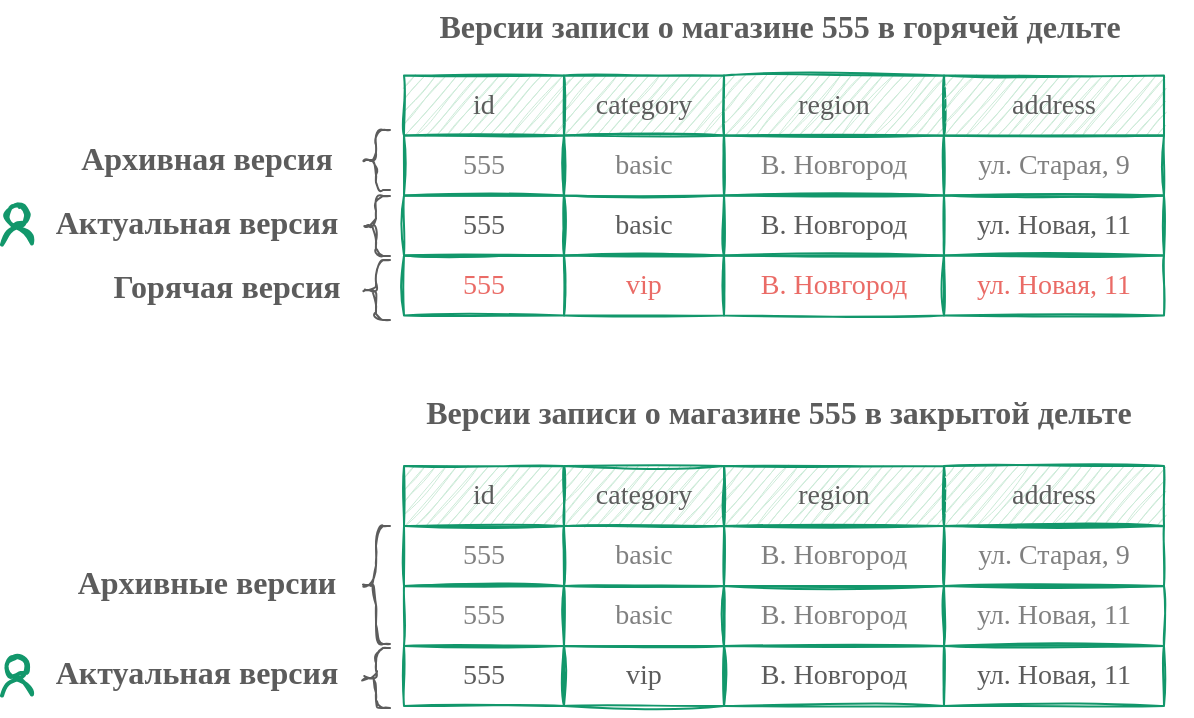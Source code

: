 <mxfile version="15.5.2" type="device"><diagram id="NB3FMScCuCsRpqZ6wo85" name="Page-1"><mxGraphModel dx="1182" dy="10587" grid="1" gridSize="10" guides="1" tooltips="1" connect="1" arrows="1" fold="1" page="1" pageScale="1" pageWidth="610" pageHeight="380" math="0" shadow="0"><root><mxCell id="0"/><mxCell id="1" parent="0"/><mxCell id="fjPqj45OH9ueQDkLP91c-1" value="&lt;font color=&quot;#5c5c5c&quot; style=&quot;font-size: 14px&quot;&gt;&lt;span&gt;&lt;span style=&quot;font-weight: normal&quot;&gt;id&lt;/span&gt;&lt;br&gt;&lt;/span&gt;&lt;/font&gt;" style="rounded=0;whiteSpace=wrap;html=1;fontStyle=1;sketch=1;fontFamily=Comic Sans MS;strokeColor=#12976B;fillColor=#CCEBD8;" vertex="1" parent="1"><mxGeometry x="214" y="-9832.25" width="80" height="30" as="geometry"/></mxCell><mxCell id="fjPqj45OH9ueQDkLP91c-2" value="&lt;font color=&quot;#5c5c5c&quot; style=&quot;font-size: 14px&quot;&gt;&lt;span&gt;&lt;span style=&quot;font-weight: normal&quot;&gt;category&lt;/span&gt;&lt;br&gt;&lt;/span&gt;&lt;/font&gt;" style="rounded=0;whiteSpace=wrap;html=1;fontStyle=1;sketch=1;fontFamily=Comic Sans MS;strokeColor=#12976B;fillColor=#CCEBD8;" vertex="1" parent="1"><mxGeometry x="294" y="-9832.25" width="80" height="30" as="geometry"/></mxCell><mxCell id="fjPqj45OH9ueQDkLP91c-3" value="&lt;font color=&quot;#5c5c5c&quot; style=&quot;font-size: 14px&quot;&gt;&lt;span&gt;&lt;span style=&quot;font-weight: normal&quot;&gt;region&lt;/span&gt;&lt;br&gt;&lt;/span&gt;&lt;/font&gt;" style="rounded=0;whiteSpace=wrap;html=1;fontStyle=1;sketch=1;fontFamily=Comic Sans MS;strokeColor=#12976B;fillColor=#CCEBD8;" vertex="1" parent="1"><mxGeometry x="374" y="-9832.25" width="110" height="30" as="geometry"/></mxCell><mxCell id="fjPqj45OH9ueQDkLP91c-4" value="&lt;font color=&quot;#5c5c5c&quot; style=&quot;font-size: 14px&quot;&gt;&lt;span&gt;&lt;span style=&quot;font-weight: normal&quot;&gt;address&lt;/span&gt;&lt;br&gt;&lt;/span&gt;&lt;/font&gt;" style="rounded=0;whiteSpace=wrap;html=1;fontStyle=1;sketch=1;fontFamily=Comic Sans MS;strokeColor=#12976B;fillColor=#CCEBD8;" vertex="1" parent="1"><mxGeometry x="484" y="-9832.25" width="110" height="30" as="geometry"/></mxCell><mxCell id="fjPqj45OH9ueQDkLP91c-5" value="&lt;font style=&quot;font-size: 14px&quot;&gt;&lt;span&gt;555&lt;br&gt;&lt;/span&gt;&lt;/font&gt;" style="rounded=0;whiteSpace=wrap;html=1;fontStyle=0;sketch=1;fontFamily=Comic Sans MS;strokeColor=#12976B;fillColor=none;fontColor=#808080;" vertex="1" parent="1"><mxGeometry x="214" y="-9802.25" width="80" height="30" as="geometry"/></mxCell><mxCell id="fjPqj45OH9ueQDkLP91c-6" value="&lt;font style=&quot;font-size: 14px&quot;&gt;&lt;span&gt;basic&lt;br&gt;&lt;/span&gt;&lt;/font&gt;" style="rounded=0;whiteSpace=wrap;html=1;fontStyle=0;sketch=1;fontFamily=Comic Sans MS;strokeColor=#12976B;fillColor=none;fontColor=#808080;" vertex="1" parent="1"><mxGeometry x="294" y="-9802.25" width="80" height="30" as="geometry"/></mxCell><mxCell id="fjPqj45OH9ueQDkLP91c-7" value="&lt;font style=&quot;font-size: 14px&quot;&gt;&lt;span&gt;В. Новгород&lt;br&gt;&lt;/span&gt;&lt;/font&gt;" style="rounded=0;whiteSpace=wrap;html=1;fontStyle=0;sketch=1;fontFamily=Comic Sans MS;strokeColor=#12976B;fillColor=none;fontColor=#808080;" vertex="1" parent="1"><mxGeometry x="374" y="-9802.25" width="110" height="30" as="geometry"/></mxCell><mxCell id="fjPqj45OH9ueQDkLP91c-8" value="&lt;font style=&quot;font-size: 14px&quot;&gt;&lt;span&gt;ул. Старая, 9&lt;br&gt;&lt;/span&gt;&lt;/font&gt;" style="rounded=0;whiteSpace=wrap;html=1;fontStyle=0;sketch=1;fontFamily=Comic Sans MS;strokeColor=#12976B;fillColor=none;fontColor=#808080;" vertex="1" parent="1"><mxGeometry x="484" y="-9802.25" width="110" height="30" as="geometry"/></mxCell><mxCell id="fjPqj45OH9ueQDkLP91c-9" value="&lt;font color=&quot;#5c5c5c&quot; style=&quot;font-size: 14px&quot;&gt;&lt;span&gt;555&lt;br&gt;&lt;/span&gt;&lt;/font&gt;" style="rounded=0;whiteSpace=wrap;html=1;fontStyle=0;sketch=1;fontFamily=Comic Sans MS;strokeColor=#12976B;fillColor=none;" vertex="1" parent="1"><mxGeometry x="214" y="-9772.25" width="80" height="30" as="geometry"/></mxCell><mxCell id="fjPqj45OH9ueQDkLP91c-10" value="&lt;font color=&quot;#5c5c5c&quot; style=&quot;font-size: 14px&quot;&gt;&lt;span&gt;basic&lt;br&gt;&lt;/span&gt;&lt;/font&gt;" style="rounded=0;whiteSpace=wrap;html=1;fontStyle=0;sketch=1;fontFamily=Comic Sans MS;strokeColor=#12976B;fillColor=none;" vertex="1" parent="1"><mxGeometry x="294" y="-9772.25" width="80" height="30" as="geometry"/></mxCell><mxCell id="fjPqj45OH9ueQDkLP91c-11" value="&lt;font color=&quot;#5c5c5c&quot; style=&quot;font-size: 14px&quot;&gt;&lt;span&gt;В. Новгород&lt;br&gt;&lt;/span&gt;&lt;/font&gt;" style="rounded=0;whiteSpace=wrap;html=1;fontStyle=0;sketch=1;fontFamily=Comic Sans MS;strokeColor=#12976B;fillColor=none;" vertex="1" parent="1"><mxGeometry x="374" y="-9772.25" width="110" height="30" as="geometry"/></mxCell><mxCell id="fjPqj45OH9ueQDkLP91c-12" value="&lt;font color=&quot;#5c5c5c&quot; style=&quot;font-size: 14px&quot;&gt;&lt;span&gt;ул. Новая, 11&lt;br&gt;&lt;/span&gt;&lt;/font&gt;" style="rounded=0;whiteSpace=wrap;html=1;fontStyle=0;sketch=1;fontFamily=Comic Sans MS;strokeColor=#12976B;fillColor=none;" vertex="1" parent="1"><mxGeometry x="484" y="-9772.25" width="110" height="30" as="geometry"/></mxCell><mxCell id="fjPqj45OH9ueQDkLP91c-13" value="&lt;font style=&quot;font-size: 14px&quot;&gt;&lt;span&gt;555&lt;br&gt;&lt;/span&gt;&lt;/font&gt;" style="rounded=0;whiteSpace=wrap;html=1;fontStyle=0;sketch=1;fontFamily=Comic Sans MS;strokeColor=#12976B;fillColor=none;fontColor=#EA6B66;" vertex="1" parent="1"><mxGeometry x="214" y="-9742.25" width="80" height="30" as="geometry"/></mxCell><mxCell id="fjPqj45OH9ueQDkLP91c-14" value="&lt;font style=&quot;font-size: 14px&quot;&gt;&lt;span&gt;vip&lt;br&gt;&lt;/span&gt;&lt;/font&gt;" style="rounded=0;whiteSpace=wrap;html=1;fontStyle=0;sketch=1;fontFamily=Comic Sans MS;strokeColor=#12976B;fillColor=none;fontColor=#EA6B66;" vertex="1" parent="1"><mxGeometry x="294" y="-9742.25" width="80" height="30" as="geometry"/></mxCell><mxCell id="fjPqj45OH9ueQDkLP91c-15" value="&lt;font style=&quot;font-size: 14px&quot;&gt;&lt;span&gt;В. Новгород&lt;br&gt;&lt;/span&gt;&lt;/font&gt;" style="rounded=0;whiteSpace=wrap;html=1;fontStyle=0;sketch=1;fontFamily=Comic Sans MS;strokeColor=#12976B;fillColor=none;fontColor=#EA6B66;" vertex="1" parent="1"><mxGeometry x="374" y="-9742.25" width="110" height="30" as="geometry"/></mxCell><mxCell id="fjPqj45OH9ueQDkLP91c-16" value="&lt;font style=&quot;font-size: 14px&quot;&gt;&lt;span&gt;ул. Новая, 11&lt;br&gt;&lt;/span&gt;&lt;/font&gt;" style="rounded=0;whiteSpace=wrap;html=1;fontStyle=0;sketch=1;fontFamily=Comic Sans MS;strokeColor=#12976B;fillColor=none;fontColor=#EA6B66;" vertex="1" parent="1"><mxGeometry x="484" y="-9742.25" width="110" height="30" as="geometry"/></mxCell><mxCell id="fjPqj45OH9ueQDkLP91c-17" value="&lt;font color=&quot;#5c5c5c&quot; style=&quot;font-size: 14px&quot;&gt;&lt;span&gt;&lt;span style=&quot;font-weight: normal&quot;&gt;id&lt;/span&gt;&lt;br&gt;&lt;/span&gt;&lt;/font&gt;" style="rounded=0;whiteSpace=wrap;html=1;fontStyle=1;sketch=1;fontFamily=Comic Sans MS;strokeColor=#12976B;fillColor=#CCEBD8;" vertex="1" parent="1"><mxGeometry x="214" y="-9637" width="80" height="30" as="geometry"/></mxCell><mxCell id="fjPqj45OH9ueQDkLP91c-18" value="&lt;font color=&quot;#5c5c5c&quot; style=&quot;font-size: 14px&quot;&gt;&lt;span&gt;&lt;span style=&quot;font-weight: normal&quot;&gt;category&lt;/span&gt;&lt;br&gt;&lt;/span&gt;&lt;/font&gt;" style="rounded=0;whiteSpace=wrap;html=1;fontStyle=1;sketch=1;fontFamily=Comic Sans MS;strokeColor=#12976B;fillColor=#CCEBD8;" vertex="1" parent="1"><mxGeometry x="294" y="-9637" width="80" height="30" as="geometry"/></mxCell><mxCell id="fjPqj45OH9ueQDkLP91c-19" value="&lt;font color=&quot;#5c5c5c&quot; style=&quot;font-size: 14px&quot;&gt;&lt;span&gt;&lt;span style=&quot;font-weight: normal&quot;&gt;region&lt;/span&gt;&lt;br&gt;&lt;/span&gt;&lt;/font&gt;" style="rounded=0;whiteSpace=wrap;html=1;fontStyle=1;sketch=1;fontFamily=Comic Sans MS;strokeColor=#12976B;fillColor=#CCEBD8;" vertex="1" parent="1"><mxGeometry x="374" y="-9637" width="110" height="30" as="geometry"/></mxCell><mxCell id="fjPqj45OH9ueQDkLP91c-20" value="&lt;font color=&quot;#5c5c5c&quot; style=&quot;font-size: 14px&quot;&gt;&lt;span&gt;&lt;span style=&quot;font-weight: normal&quot;&gt;address&lt;/span&gt;&lt;br&gt;&lt;/span&gt;&lt;/font&gt;" style="rounded=0;whiteSpace=wrap;html=1;fontStyle=1;sketch=1;fontFamily=Comic Sans MS;strokeColor=#12976B;fillColor=#CCEBD8;" vertex="1" parent="1"><mxGeometry x="484" y="-9637" width="110" height="30" as="geometry"/></mxCell><mxCell id="fjPqj45OH9ueQDkLP91c-21" value="&lt;font style=&quot;font-size: 14px&quot;&gt;&lt;span&gt;555&lt;br&gt;&lt;/span&gt;&lt;/font&gt;" style="rounded=0;whiteSpace=wrap;html=1;fontStyle=0;sketch=1;fontFamily=Comic Sans MS;strokeColor=#12976B;fillColor=none;fontColor=#808080;" vertex="1" parent="1"><mxGeometry x="214" y="-9607" width="80" height="30" as="geometry"/></mxCell><mxCell id="fjPqj45OH9ueQDkLP91c-22" value="&lt;font style=&quot;font-size: 14px&quot;&gt;&lt;span&gt;basic&lt;br&gt;&lt;/span&gt;&lt;/font&gt;" style="rounded=0;whiteSpace=wrap;html=1;fontStyle=0;sketch=1;fontFamily=Comic Sans MS;strokeColor=#12976B;fillColor=none;fontColor=#808080;" vertex="1" parent="1"><mxGeometry x="294" y="-9607" width="80" height="30" as="geometry"/></mxCell><mxCell id="fjPqj45OH9ueQDkLP91c-23" value="&lt;font style=&quot;font-size: 14px&quot;&gt;&lt;span&gt;В. Новгород&lt;br&gt;&lt;/span&gt;&lt;/font&gt;" style="rounded=0;whiteSpace=wrap;html=1;fontStyle=0;sketch=1;fontFamily=Comic Sans MS;strokeColor=#12976B;fillColor=none;fontColor=#808080;" vertex="1" parent="1"><mxGeometry x="374" y="-9607" width="110" height="30" as="geometry"/></mxCell><mxCell id="fjPqj45OH9ueQDkLP91c-24" value="&lt;font style=&quot;font-size: 14px&quot;&gt;&lt;span&gt;ул. Старая, 9&lt;br&gt;&lt;/span&gt;&lt;/font&gt;" style="rounded=0;whiteSpace=wrap;html=1;fontStyle=0;sketch=1;fontFamily=Comic Sans MS;strokeColor=#12976B;fillColor=none;fontColor=#808080;" vertex="1" parent="1"><mxGeometry x="484" y="-9607" width="110" height="30" as="geometry"/></mxCell><mxCell id="fjPqj45OH9ueQDkLP91c-25" value="&lt;font style=&quot;font-size: 14px&quot;&gt;&lt;span&gt;555&lt;br&gt;&lt;/span&gt;&lt;/font&gt;" style="rounded=0;whiteSpace=wrap;html=1;fontStyle=0;sketch=1;fontFamily=Comic Sans MS;strokeColor=#12976B;fillColor=none;fontColor=#808080;" vertex="1" parent="1"><mxGeometry x="214" y="-9577" width="80" height="30" as="geometry"/></mxCell><mxCell id="fjPqj45OH9ueQDkLP91c-26" value="&lt;font style=&quot;font-size: 14px&quot;&gt;&lt;span&gt;basic&lt;br&gt;&lt;/span&gt;&lt;/font&gt;" style="rounded=0;whiteSpace=wrap;html=1;fontStyle=0;sketch=1;fontFamily=Comic Sans MS;strokeColor=#12976B;fillColor=none;fontColor=#808080;" vertex="1" parent="1"><mxGeometry x="294" y="-9577" width="80" height="30" as="geometry"/></mxCell><mxCell id="fjPqj45OH9ueQDkLP91c-27" value="&lt;font style=&quot;font-size: 14px&quot;&gt;&lt;span&gt;В. Новгород&lt;br&gt;&lt;/span&gt;&lt;/font&gt;" style="rounded=0;whiteSpace=wrap;html=1;fontStyle=0;sketch=1;fontFamily=Comic Sans MS;strokeColor=#12976B;fillColor=none;fontColor=#808080;" vertex="1" parent="1"><mxGeometry x="374" y="-9577" width="110" height="30" as="geometry"/></mxCell><mxCell id="fjPqj45OH9ueQDkLP91c-28" value="&lt;font style=&quot;font-size: 14px&quot;&gt;&lt;span&gt;ул. Новая, 11&lt;br&gt;&lt;/span&gt;&lt;/font&gt;" style="rounded=0;whiteSpace=wrap;html=1;fontStyle=0;sketch=1;fontFamily=Comic Sans MS;strokeColor=#12976B;fillColor=none;fontColor=#808080;" vertex="1" parent="1"><mxGeometry x="484" y="-9577" width="110" height="30" as="geometry"/></mxCell><mxCell id="fjPqj45OH9ueQDkLP91c-29" value="&lt;font style=&quot;font-size: 14px&quot;&gt;&lt;span style=&quot;color: rgb(92 , 92 , 92)&quot;&gt;555&lt;/span&gt;&lt;span&gt;&lt;br&gt;&lt;/span&gt;&lt;/font&gt;" style="rounded=0;whiteSpace=wrap;html=1;fontStyle=0;sketch=1;fontFamily=Comic Sans MS;strokeColor=#12976B;fillColor=none;fontColor=#EA6B66;" vertex="1" parent="1"><mxGeometry x="214" y="-9547" width="80" height="30" as="geometry"/></mxCell><mxCell id="fjPqj45OH9ueQDkLP91c-30" value="&lt;font style=&quot;font-size: 14px&quot;&gt;&lt;span&gt;&lt;font color=&quot;#5c5c5c&quot;&gt;&lt;span&gt;vip&lt;/span&gt;&lt;/font&gt;&lt;br&gt;&lt;/span&gt;&lt;/font&gt;" style="rounded=0;whiteSpace=wrap;html=1;fontStyle=0;sketch=1;fontFamily=Comic Sans MS;strokeColor=#12976B;fillColor=none;fontColor=#EA6B66;" vertex="1" parent="1"><mxGeometry x="294" y="-9547" width="80" height="30" as="geometry"/></mxCell><mxCell id="fjPqj45OH9ueQDkLP91c-31" value="&lt;font style=&quot;font-size: 14px&quot;&gt;&lt;span style=&quot;color: rgb(92 , 92 , 92)&quot;&gt;В. Новгород&lt;/span&gt;&lt;span&gt;&lt;br&gt;&lt;/span&gt;&lt;/font&gt;" style="rounded=0;whiteSpace=wrap;html=1;fontStyle=0;sketch=1;fontFamily=Comic Sans MS;strokeColor=#12976B;fillColor=none;fontColor=#EA6B66;" vertex="1" parent="1"><mxGeometry x="374" y="-9547" width="110" height="30" as="geometry"/></mxCell><mxCell id="fjPqj45OH9ueQDkLP91c-32" value="&lt;font style=&quot;font-size: 14px&quot;&gt;&lt;span style=&quot;color: rgb(92 , 92 , 92)&quot;&gt;ул. Новая, 11&lt;/span&gt;&lt;span&gt;&lt;br&gt;&lt;/span&gt;&lt;/font&gt;" style="rounded=0;whiteSpace=wrap;html=1;fontStyle=0;sketch=1;fontFamily=Comic Sans MS;strokeColor=#12976B;fillColor=none;fontColor=#EA6B66;" vertex="1" parent="1"><mxGeometry x="484" y="-9547" width="110" height="30" as="geometry"/></mxCell><mxCell id="fjPqj45OH9ueQDkLP91c-33" value="" style="shape=curlyBracket;whiteSpace=wrap;html=1;rounded=1;sketch=1;rotation=0;strokeColor=#5C5C5C;" vertex="1" parent="1"><mxGeometry x="193" y="-9805" width="14" height="30" as="geometry"/></mxCell><mxCell id="fjPqj45OH9ueQDkLP91c-34" value="" style="shape=curlyBracket;whiteSpace=wrap;html=1;rounded=1;sketch=1;rotation=0;strokeColor=#5C5C5C;" vertex="1" parent="1"><mxGeometry x="193" y="-9772" width="14" height="30" as="geometry"/></mxCell><mxCell id="fjPqj45OH9ueQDkLP91c-35" value="" style="shape=curlyBracket;whiteSpace=wrap;html=1;rounded=1;sketch=1;rotation=0;strokeColor=#5C5C5C;" vertex="1" parent="1"><mxGeometry x="193" y="-9740" width="14" height="30" as="geometry"/></mxCell><mxCell id="fjPqj45OH9ueQDkLP91c-36" value="&lt;font color=&quot;#5c5c5c&quot; face=&quot;comic sans ms&quot; size=&quot;3&quot;&gt;&lt;span&gt;&lt;b&gt;Архивная версия&lt;/b&gt;&lt;/span&gt;&lt;/font&gt;" style="text;html=1;strokeColor=none;fillColor=none;align=center;verticalAlign=middle;whiteSpace=wrap;rounded=0;" vertex="1" parent="1"><mxGeometry x="43" y="-9800.12" width="145" height="17.75" as="geometry"/></mxCell><mxCell id="fjPqj45OH9ueQDkLP91c-37" value="&lt;font color=&quot;#5c5c5c&quot; face=&quot;comic sans ms&quot; size=&quot;3&quot;&gt;&lt;span&gt;&lt;b&gt;Актуальная версия&lt;/b&gt;&lt;/span&gt;&lt;/font&gt;" style="text;html=1;strokeColor=none;fillColor=none;align=center;verticalAlign=middle;whiteSpace=wrap;rounded=0;" vertex="1" parent="1"><mxGeometry x="33" y="-9768" width="155" height="17.75" as="geometry"/></mxCell><mxCell id="fjPqj45OH9ueQDkLP91c-38" value="&lt;font color=&quot;#5c5c5c&quot; face=&quot;comic sans ms&quot; size=&quot;3&quot;&gt;&lt;span&gt;&lt;b&gt;Горячая версия&lt;/b&gt;&lt;/span&gt;&lt;/font&gt;" style="text;html=1;strokeColor=none;fillColor=none;align=center;verticalAlign=middle;whiteSpace=wrap;rounded=0;" vertex="1" parent="1"><mxGeometry x="63" y="-9736.12" width="125" height="17.75" as="geometry"/></mxCell><mxCell id="fjPqj45OH9ueQDkLP91c-39" value="" style="shape=curlyBracket;whiteSpace=wrap;html=1;rounded=1;sketch=1;rotation=0;strokeColor=#5C5C5C;" vertex="1" parent="1"><mxGeometry x="193" y="-9607" width="14" height="59" as="geometry"/></mxCell><mxCell id="fjPqj45OH9ueQDkLP91c-40" value="" style="shape=curlyBracket;whiteSpace=wrap;html=1;rounded=1;sketch=1;rotation=0;strokeColor=#5C5C5C;" vertex="1" parent="1"><mxGeometry x="193" y="-9546" width="14" height="30" as="geometry"/></mxCell><mxCell id="fjPqj45OH9ueQDkLP91c-41" value="&lt;font color=&quot;#5c5c5c&quot; face=&quot;comic sans ms&quot; size=&quot;3&quot;&gt;&lt;span&gt;&lt;b&gt;Архивные версии&lt;/b&gt;&lt;/span&gt;&lt;/font&gt;" style="text;html=1;strokeColor=none;fillColor=none;align=center;verticalAlign=middle;whiteSpace=wrap;rounded=0;" vertex="1" parent="1"><mxGeometry x="43" y="-9588" width="145" height="17.75" as="geometry"/></mxCell><mxCell id="fjPqj45OH9ueQDkLP91c-42" value="&lt;font color=&quot;#5c5c5c&quot; face=&quot;comic sans ms&quot; size=&quot;3&quot;&gt;&lt;span&gt;&lt;b&gt;Актуальная версия&lt;/b&gt;&lt;/span&gt;&lt;/font&gt;" style="text;html=1;strokeColor=none;fillColor=none;align=center;verticalAlign=middle;whiteSpace=wrap;rounded=0;" vertex="1" parent="1"><mxGeometry x="33" y="-9543" width="155" height="17.75" as="geometry"/></mxCell><mxCell id="fjPqj45OH9ueQDkLP91c-43" value="&lt;span style=&quot;color: rgb(92 , 92 , 92) ; font-weight: bold&quot;&gt;&lt;font style=&quot;font-size: 16px&quot; face=&quot;Comic Sans MS&quot;&gt;Версии записи о магазине 555 в горячей дельте&lt;/font&gt;&lt;/span&gt;" style="text;html=1;strokeColor=none;align=center;verticalAlign=middle;whiteSpace=wrap;rounded=0;sketch=1;fillColor=#ffffff;" vertex="1" parent="1"><mxGeometry x="200.5" y="-9870" width="402" height="25.75" as="geometry"/></mxCell><mxCell id="fjPqj45OH9ueQDkLP91c-44" value="&lt;span style=&quot;color: rgb(92 , 92 , 92) ; font-weight: bold&quot;&gt;&lt;font style=&quot;font-size: 16px&quot; face=&quot;Comic Sans MS&quot;&gt;Версии записи о магазине 555 в закрытой дельте&lt;/font&gt;&lt;/span&gt;" style="text;html=1;strokeColor=none;align=center;verticalAlign=middle;whiteSpace=wrap;rounded=0;sketch=1;fillColor=#ffffff;" vertex="1" parent="1"><mxGeometry x="195" y="-9677" width="413" height="25.75" as="geometry"/></mxCell><mxCell id="fjPqj45OH9ueQDkLP91c-61" value="" style="group;fontStyle=1;fontFamily=Comic Sans MS;sketch=1;" vertex="1" connectable="0" parent="1"><mxGeometry x="13" y="-9541" width="15" height="27.714" as="geometry"/></mxCell><mxCell id="fjPqj45OH9ueQDkLP91c-62" value="" style="ellipse;whiteSpace=wrap;html=1;rounded=0;strokeWidth=2;sketch=1;fontFamily=Comic Sans MS;strokeColor=#12976B;fillColor=none;" vertex="1" parent="fjPqj45OH9ueQDkLP91c-61"><mxGeometry x="2.4" width="10.2" height="10.119" as="geometry"/></mxCell><mxCell id="fjPqj45OH9ueQDkLP91c-63" value="" style="verticalLabelPosition=bottom;verticalAlign=top;html=1;shape=mxgraph.basic.arc;startAngle=0.758;endAngle=0.232;rounded=0;strokeWidth=2;sketch=1;fontFamily=Comic Sans MS;strokeColor=#12976B;" vertex="1" parent="fjPqj45OH9ueQDkLP91c-61"><mxGeometry y="10.714" width="15" height="17" as="geometry"/></mxCell><mxCell id="fjPqj45OH9ueQDkLP91c-90" value="" style="group;fontStyle=1;fontFamily=Comic Sans MS;sketch=1;" vertex="1" connectable="0" parent="1"><mxGeometry x="13" y="-9767" width="15" height="28.714" as="geometry"/></mxCell><mxCell id="fjPqj45OH9ueQDkLP91c-91" value="" style="ellipse;whiteSpace=wrap;html=1;rounded=0;strokeWidth=2;sketch=1;fontFamily=Comic Sans MS;strokeColor=#12976B;fillColor=none;" vertex="1" parent="fjPqj45OH9ueQDkLP91c-90"><mxGeometry x="2.4" width="10.2" height="10.119" as="geometry"/></mxCell><mxCell id="fjPqj45OH9ueQDkLP91c-92" value="" style="verticalLabelPosition=bottom;verticalAlign=top;html=1;shape=mxgraph.basic.arc;startAngle=0.758;endAngle=0.232;rounded=0;strokeWidth=2;sketch=1;fontFamily=Comic Sans MS;strokeColor=#12976B;" vertex="1" parent="fjPqj45OH9ueQDkLP91c-90"><mxGeometry y="10.714" width="15" height="18" as="geometry"/></mxCell></root></mxGraphModel></diagram></mxfile>